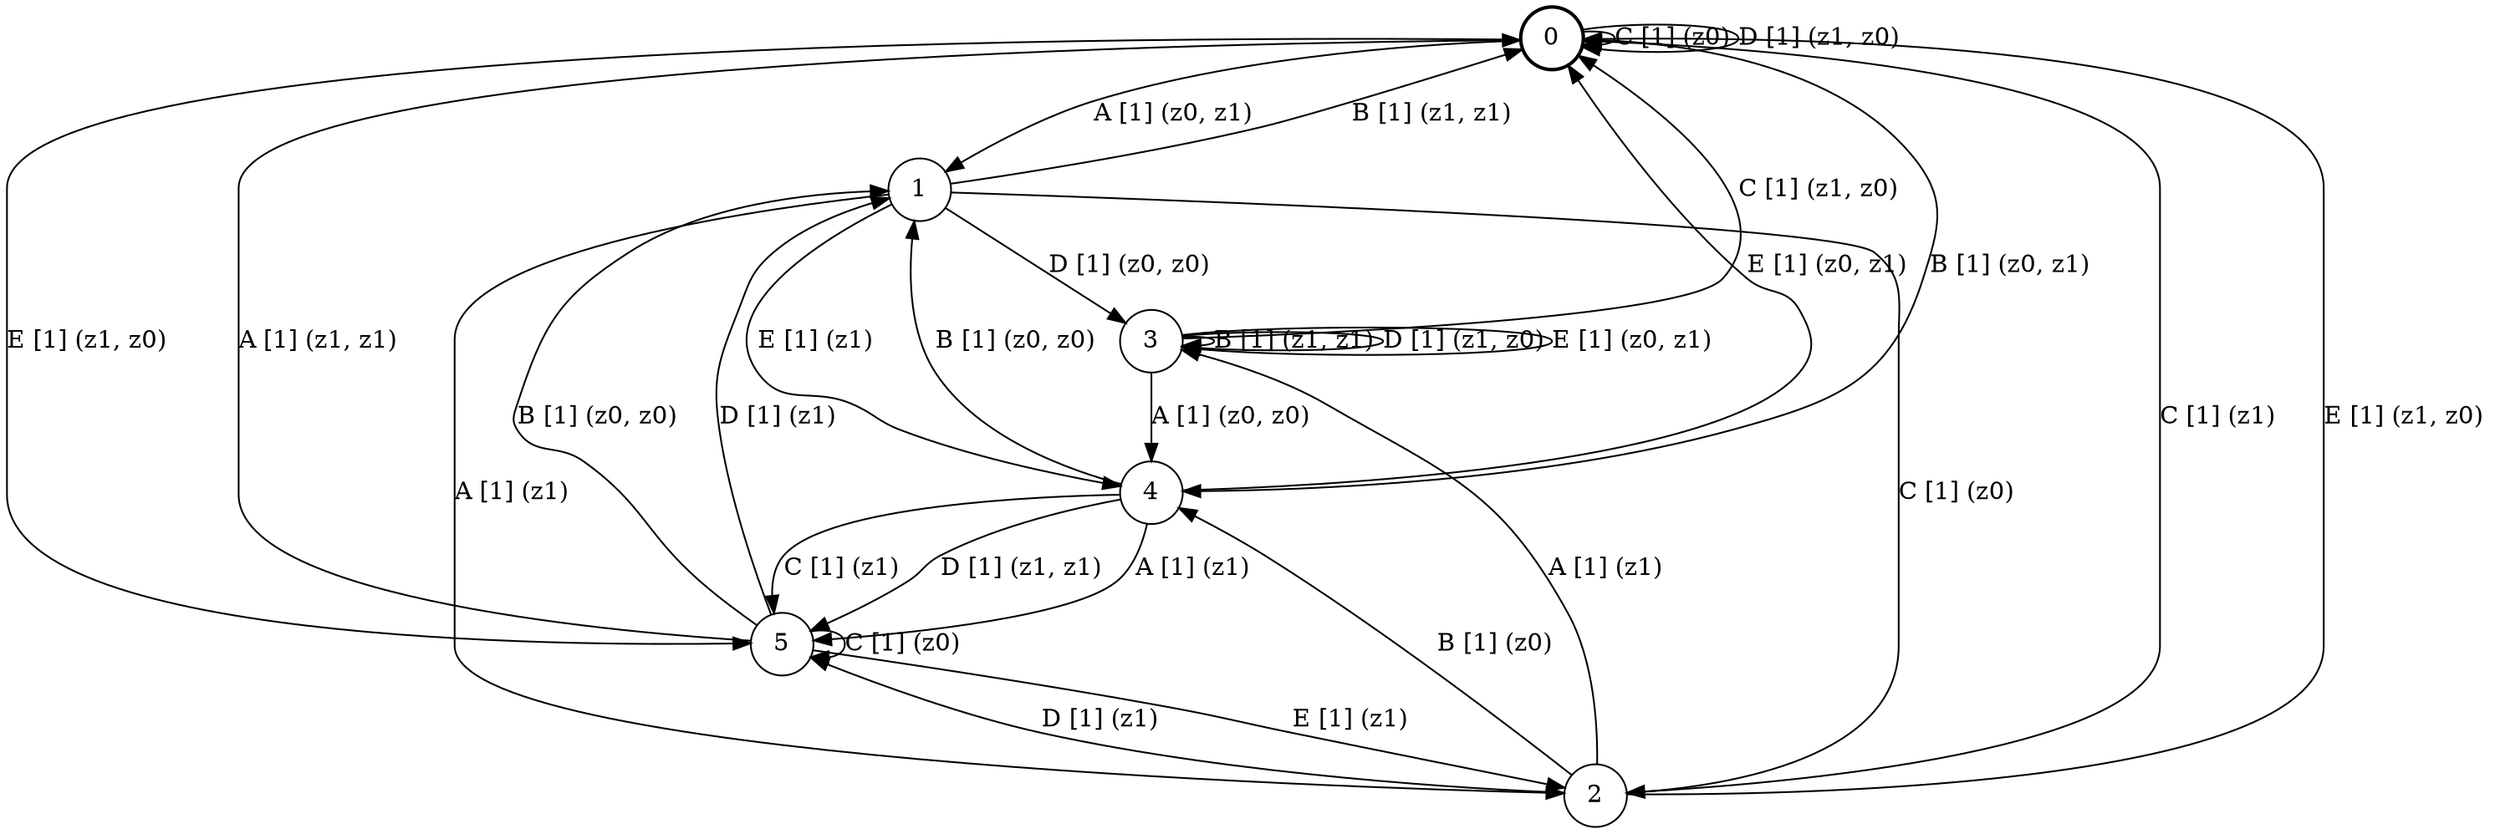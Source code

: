 # generated file, don't try to modify
# command: dot -Tpng <filename> > tree.png
digraph Automaton {
    node [shape = circle];
    0 [style = "bold"];
    0 -> 1 [label = "A [1] (z0, z1) "];
    0 -> 4 [label = "B [1] (z0, z1) "];
    0 -> 0 [label = "C [1] (z0) "];
    0 -> 0 [label = "D [1] (z1, z0) "];
    0 -> 5 [label = "E [1] (z1, z0) "];
    1 -> 2 [label = "A [1] (z1) "];
    1 -> 0 [label = "B [1] (z1, z1) "];
    1 -> 2 [label = "C [1] (z0) "];
    1 -> 3 [label = "D [1] (z0, z0) "];
    1 -> 4 [label = "E [1] (z1) "];
    2 -> 3 [label = "A [1] (z1) "];
    2 -> 4 [label = "B [1] (z0) "];
    2 -> 0 [label = "C [1] (z1) "];
    2 -> 5 [label = "D [1] (z1) "];
    2 -> 0 [label = "E [1] (z1, z0) "];
    3 -> 4 [label = "A [1] (z0, z0) "];
    3 -> 3 [label = "B [1] (z1, z1) "];
    3 -> 0 [label = "C [1] (z1, z0) "];
    3 -> 3 [label = "D [1] (z1, z0) "];
    3 -> 3 [label = "E [1] (z0, z1) "];
    4 -> 5 [label = "A [1] (z1) "];
    4 -> 1 [label = "B [1] (z0, z0) "];
    4 -> 5 [label = "C [1] (z1) "];
    4 -> 5 [label = "D [1] (z1, z1) "];
    4 -> 0 [label = "E [1] (z0, z1) "];
    5 -> 0 [label = "A [1] (z1, z1) "];
    5 -> 1 [label = "B [1] (z0, z0) "];
    5 -> 5 [label = "C [1] (z0) "];
    5 -> 1 [label = "D [1] (z1) "];
    5 -> 2 [label = "E [1] (z1) "];
}

